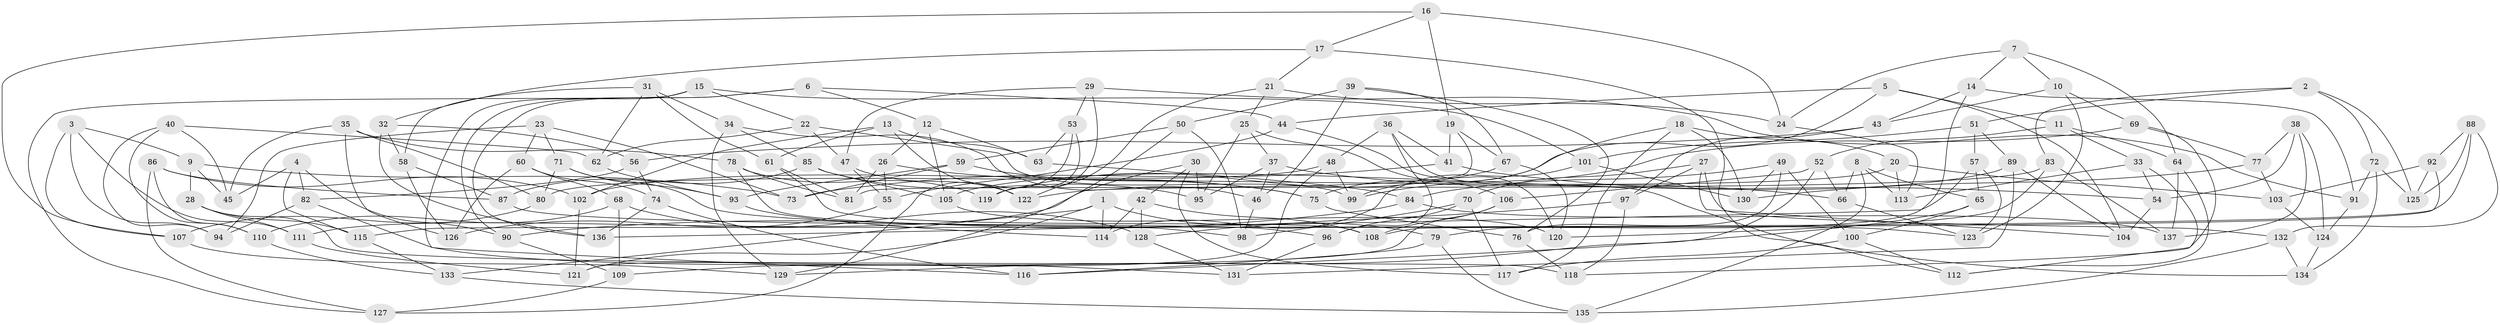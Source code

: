 // Generated by graph-tools (version 1.1) at 2025/38/03/09/25 02:38:02]
// undirected, 137 vertices, 274 edges
graph export_dot {
graph [start="1"]
  node [color=gray90,style=filled];
  1;
  2;
  3;
  4;
  5;
  6;
  7;
  8;
  9;
  10;
  11;
  12;
  13;
  14;
  15;
  16;
  17;
  18;
  19;
  20;
  21;
  22;
  23;
  24;
  25;
  26;
  27;
  28;
  29;
  30;
  31;
  32;
  33;
  34;
  35;
  36;
  37;
  38;
  39;
  40;
  41;
  42;
  43;
  44;
  45;
  46;
  47;
  48;
  49;
  50;
  51;
  52;
  53;
  54;
  55;
  56;
  57;
  58;
  59;
  60;
  61;
  62;
  63;
  64;
  65;
  66;
  67;
  68;
  69;
  70;
  71;
  72;
  73;
  74;
  75;
  76;
  77;
  78;
  79;
  80;
  81;
  82;
  83;
  84;
  85;
  86;
  87;
  88;
  89;
  90;
  91;
  92;
  93;
  94;
  95;
  96;
  97;
  98;
  99;
  100;
  101;
  102;
  103;
  104;
  105;
  106;
  107;
  108;
  109;
  110;
  111;
  112;
  113;
  114;
  115;
  116;
  117;
  118;
  119;
  120;
  121;
  122;
  123;
  124;
  125;
  126;
  127;
  128;
  129;
  130;
  131;
  132;
  133;
  134;
  135;
  136;
  137;
  1 -- 121;
  1 -- 114;
  1 -- 79;
  1 -- 133;
  2 -- 83;
  2 -- 125;
  2 -- 51;
  2 -- 72;
  3 -- 111;
  3 -- 9;
  3 -- 107;
  3 -- 94;
  4 -- 45;
  4 -- 90;
  4 -- 115;
  4 -- 82;
  5 -- 75;
  5 -- 104;
  5 -- 44;
  5 -- 11;
  6 -- 90;
  6 -- 12;
  6 -- 44;
  6 -- 136;
  7 -- 10;
  7 -- 64;
  7 -- 14;
  7 -- 24;
  8 -- 135;
  8 -- 113;
  8 -- 66;
  8 -- 65;
  9 -- 73;
  9 -- 45;
  9 -- 28;
  10 -- 69;
  10 -- 43;
  10 -- 123;
  11 -- 33;
  11 -- 64;
  11 -- 52;
  12 -- 105;
  12 -- 63;
  12 -- 26;
  13 -- 61;
  13 -- 63;
  13 -- 122;
  13 -- 102;
  14 -- 43;
  14 -- 79;
  14 -- 91;
  15 -- 101;
  15 -- 22;
  15 -- 116;
  15 -- 127;
  16 -- 24;
  16 -- 19;
  16 -- 17;
  16 -- 107;
  17 -- 32;
  17 -- 21;
  17 -- 112;
  18 -- 117;
  18 -- 130;
  18 -- 99;
  18 -- 20;
  19 -- 41;
  19 -- 81;
  19 -- 67;
  20 -- 80;
  20 -- 103;
  20 -- 113;
  21 -- 122;
  21 -- 25;
  21 -- 24;
  22 -- 62;
  22 -- 99;
  22 -- 47;
  23 -- 71;
  23 -- 60;
  23 -- 73;
  23 -- 94;
  24 -- 113;
  25 -- 106;
  25 -- 37;
  25 -- 95;
  26 -- 81;
  26 -- 55;
  26 -- 75;
  27 -- 97;
  27 -- 70;
  27 -- 104;
  27 -- 132;
  28 -- 118;
  28 -- 111;
  28 -- 115;
  29 -- 91;
  29 -- 119;
  29 -- 53;
  29 -- 47;
  30 -- 111;
  30 -- 117;
  30 -- 42;
  30 -- 95;
  31 -- 34;
  31 -- 61;
  31 -- 62;
  31 -- 58;
  32 -- 56;
  32 -- 58;
  32 -- 136;
  33 -- 113;
  33 -- 54;
  33 -- 112;
  34 -- 129;
  34 -- 85;
  34 -- 46;
  35 -- 126;
  35 -- 78;
  35 -- 45;
  35 -- 80;
  36 -- 48;
  36 -- 96;
  36 -- 41;
  36 -- 134;
  37 -- 66;
  37 -- 46;
  37 -- 95;
  38 -- 77;
  38 -- 54;
  38 -- 137;
  38 -- 124;
  39 -- 50;
  39 -- 67;
  39 -- 76;
  39 -- 46;
  40 -- 110;
  40 -- 45;
  40 -- 94;
  40 -- 62;
  41 -- 54;
  41 -- 73;
  42 -- 114;
  42 -- 128;
  42 -- 108;
  43 -- 56;
  43 -- 97;
  44 -- 55;
  44 -- 120;
  46 -- 98;
  47 -- 55;
  47 -- 122;
  48 -- 102;
  48 -- 99;
  48 -- 121;
  49 -- 76;
  49 -- 100;
  49 -- 130;
  49 -- 84;
  50 -- 129;
  50 -- 59;
  50 -- 98;
  51 -- 89;
  51 -- 101;
  51 -- 57;
  52 -- 106;
  52 -- 129;
  52 -- 66;
  53 -- 119;
  53 -- 63;
  53 -- 127;
  54 -- 104;
  55 -- 126;
  56 -- 82;
  56 -- 74;
  57 -- 123;
  57 -- 65;
  57 -- 136;
  58 -- 87;
  58 -- 126;
  59 -- 75;
  59 -- 73;
  59 -- 93;
  60 -- 74;
  60 -- 126;
  60 -- 68;
  61 -- 108;
  61 -- 81;
  62 -- 93;
  63 -- 84;
  64 -- 112;
  64 -- 137;
  65 -- 100;
  65 -- 116;
  66 -- 123;
  67 -- 120;
  67 -- 119;
  68 -- 109;
  68 -- 110;
  68 -- 128;
  69 -- 77;
  69 -- 99;
  69 -- 118;
  70 -- 117;
  70 -- 98;
  70 -- 96;
  71 -- 80;
  71 -- 123;
  71 -- 93;
  72 -- 125;
  72 -- 91;
  72 -- 134;
  74 -- 136;
  74 -- 116;
  75 -- 76;
  76 -- 118;
  77 -- 103;
  77 -- 130;
  78 -- 119;
  78 -- 81;
  78 -- 98;
  79 -- 135;
  79 -- 116;
  80 -- 107;
  82 -- 131;
  82 -- 94;
  83 -- 137;
  83 -- 120;
  83 -- 122;
  84 -- 137;
  84 -- 90;
  85 -- 95;
  85 -- 87;
  85 -- 105;
  86 -- 110;
  86 -- 87;
  86 -- 102;
  86 -- 127;
  87 -- 96;
  88 -- 115;
  88 -- 125;
  88 -- 92;
  88 -- 132;
  89 -- 131;
  89 -- 104;
  89 -- 105;
  90 -- 109;
  91 -- 124;
  92 -- 125;
  92 -- 103;
  92 -- 108;
  93 -- 114;
  96 -- 131;
  97 -- 118;
  97 -- 128;
  100 -- 112;
  100 -- 117;
  101 -- 114;
  101 -- 130;
  102 -- 121;
  103 -- 124;
  105 -- 120;
  106 -- 109;
  106 -- 108;
  107 -- 129;
  109 -- 127;
  110 -- 133;
  111 -- 121;
  115 -- 133;
  124 -- 134;
  128 -- 131;
  132 -- 134;
  132 -- 135;
  133 -- 135;
}
